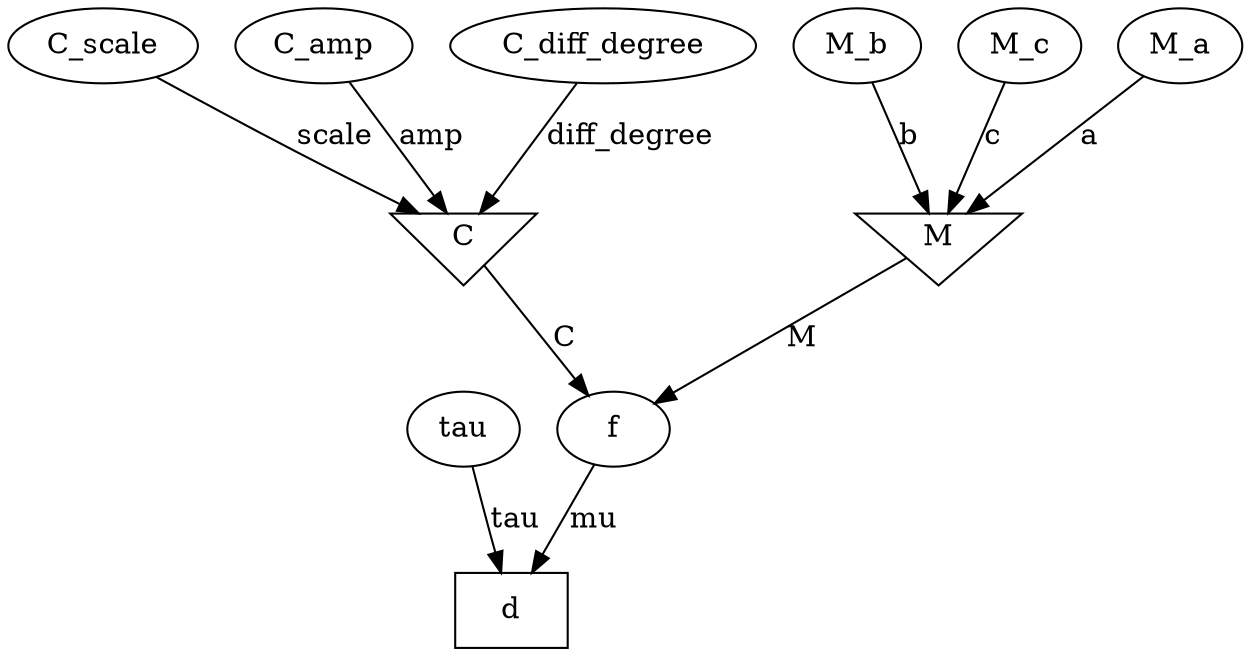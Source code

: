 digraph G {
"d" [shape=box];
"M_b";
"tau";
"C_scale";
"f";
"C_amp";
"M_c";
"M_a";
"C_diff_degree";
"C" [shape=invtriangle];
"M" [shape=invtriangle];
"f" -> "d" [label=mu];
"tau" -> "d" [label=tau];
"C" -> "f" [label=C];
"M" -> "f" [label=M];
"C_amp" -> "C" [label=amp];
"C_diff_degree" -> "C" [label=diff_degree];
"C_scale" -> "C" [label=scale];
"M_a" -> "M" [label=a];
"M_c" -> "M" [label=c];
"M_b" -> "M" [label=b];
}
